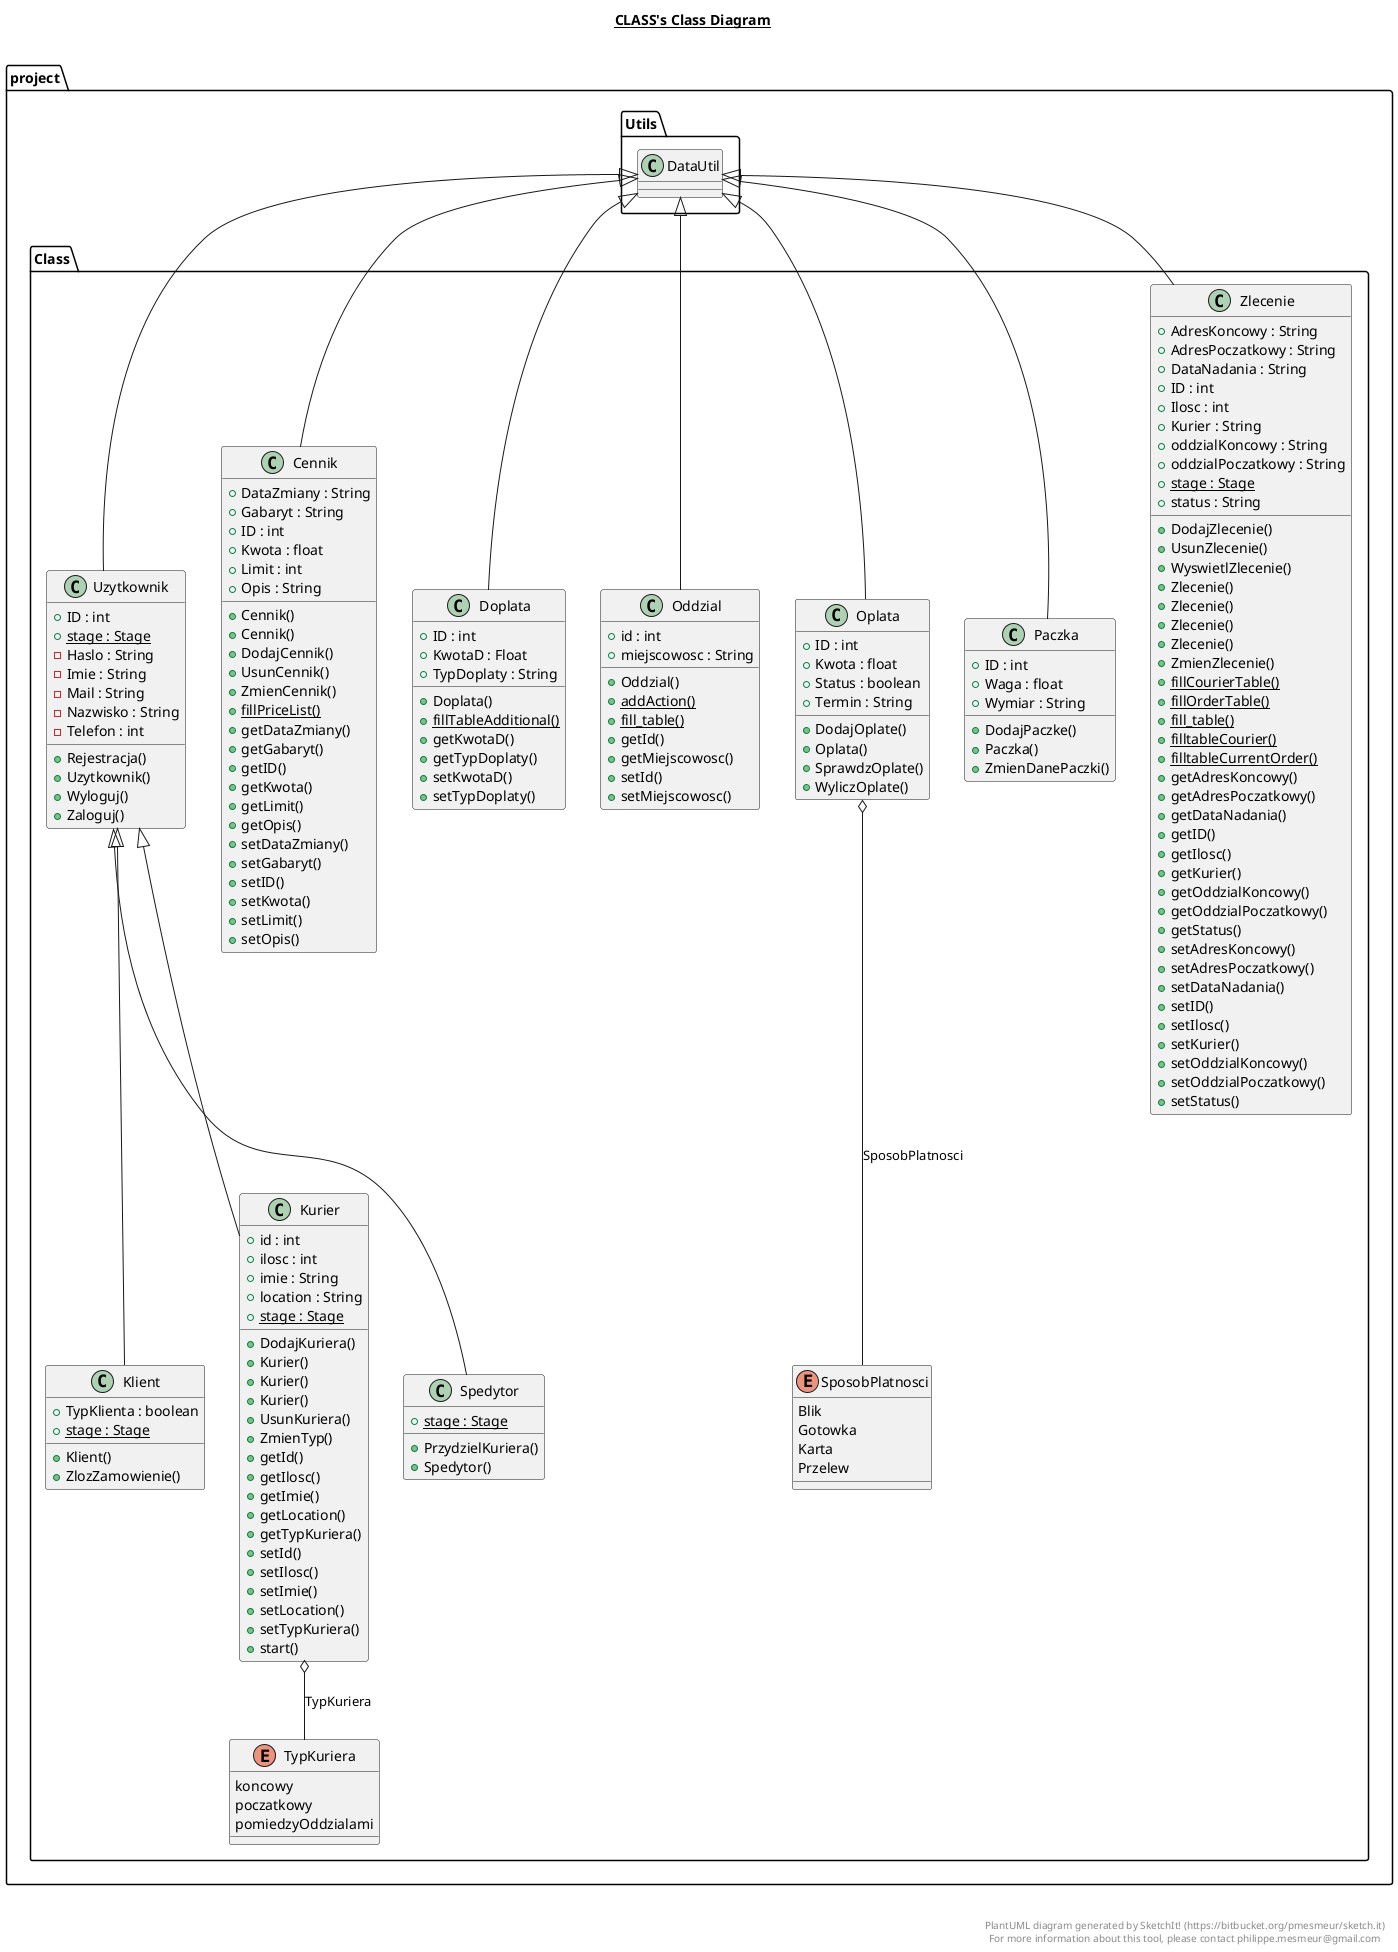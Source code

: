 @startuml

title __CLASS's Class Diagram__\n

  namespace project {
    namespace Class {
      class project.Class.Cennik {
          + DataZmiany : String
          + Gabaryt : String
          + ID : int
          + Kwota : float
          + Limit : int
          + Opis : String
          + Cennik()
          + Cennik()
          + DodajCennik()
          + UsunCennik()
          + ZmienCennik()
          {static} + fillPriceList()
          + getDataZmiany()
          + getGabaryt()
          + getID()
          + getKwota()
          + getLimit()
          + getOpis()
          + setDataZmiany()
          + setGabaryt()
          + setID()
          + setKwota()
          + setLimit()
          + setOpis()
      }
    }
  }
  

  namespace project {
    namespace Class {
      class project.Class.Doplata {
          + ID : int
          + KwotaD : Float
          + TypDoplaty : String
          + Doplata()
          {static} + fillTableAdditional()
          + getKwotaD()
          + getTypDoplaty()
          + setKwotaD()
          + setTypDoplaty()
      }
    }
  }
  

  namespace project {
    namespace Class {
      class project.Class.Klient {
          + TypKlienta : boolean
          {static} + stage : Stage
          + Klient()
          + ZlozZamowienie()
      }
    }
  }
  

  namespace project {
    namespace Class {
      class project.Class.Kurier {
          + id : int
          + ilosc : int
          + imie : String
          + location : String
          {static} + stage : Stage
          + DodajKuriera()
          + Kurier()
          + Kurier()
          + Kurier()
          + UsunKuriera()
          + ZmienTyp()
          + getId()
          + getIlosc()
          + getImie()
          + getLocation()
          + getTypKuriera()
          + setId()
          + setIlosc()
          + setImie()
          + setLocation()
          + setTypKuriera()
          + start()
      }
    }
  }
  

  namespace project {
    namespace Class {
      class project.Class.Oddzial {
          + id : int
          + miejscowosc : String
          + Oddzial()
          {static} + addAction()
          {static} + fill_table()
          + getId()
          + getMiejscowosc()
          + setId()
          + setMiejscowosc()
      }
    }
  }
  

  namespace project {
    namespace Class {
      class project.Class.Oplata {
          + ID : int
          + Kwota : float
          + Status : boolean
          + Termin : String
          + DodajOplate()
          + Oplata()
          + SprawdzOplate()
          + WyliczOplate()
      }
    }
  }
  

  namespace project {
    namespace Class {
      class project.Class.Paczka {
          + ID : int
          + Waga : float
          + Wymiar : String
          + DodajPaczke()
          + Paczka()
          + ZmienDanePaczki()
      }
    }
  }
  

  namespace project {
    namespace Class {
      class project.Class.Spedytor {
          {static} + stage : Stage
          + PrzydzielKuriera()
          + Spedytor()
      }
    }
  }
  

  namespace project {
    namespace Class {
      enum SposobPlatnosci {
        Blik
        Gotowka
        Karta
        Przelew
      }
    }
  }
  

  namespace project {
    namespace Class {
      enum TypKuriera {
        koncowy
        poczatkowy
        pomiedzyOddzialami
      }
    }
  }
  

  namespace project {
    namespace Class {
      class project.Class.Uzytkownik {
          + ID : int
          {static} + stage : Stage
          - Haslo : String
          - Imie : String
          - Mail : String
          - Nazwisko : String
          - Telefon : int
          + Rejestracja()
          + Uzytkownik()
          + Wyloguj()
          + Zaloguj()
      }
    }
  }
  

  namespace project {
    namespace Class {
      class project.Class.Zlecenie {
          + AdresKoncowy : String
          + AdresPoczatkowy : String
          + DataNadania : String
          + ID : int
          + Ilosc : int
          + Kurier : String
          + oddzialKoncowy : String
          + oddzialPoczatkowy : String
          {static} + stage : Stage
          + status : String
          + DodajZlecenie()
          + UsunZlecenie()
          + WyswietlZlecenie()
          + Zlecenie()
          + Zlecenie()
          + Zlecenie()
          + Zlecenie()
          + ZmienZlecenie()
          {static} + fillCourierTable()
          {static} + fillOrderTable()
          {static} + fill_table()
          {static} + filltableCourier()
          {static} + filltableCurrentOrder()
          + getAdresKoncowy()
          + getAdresPoczatkowy()
          + getDataNadania()
          + getID()
          + getIlosc()
          + getKurier()
          + getOddzialKoncowy()
          + getOddzialPoczatkowy()
          + getStatus()
          + setAdresKoncowy()
          + setAdresPoczatkowy()
          + setDataNadania()
          + setID()
          + setIlosc()
          + setKurier()
          + setOddzialKoncowy()
          + setOddzialPoczatkowy()
          + setStatus()
      }
    }
  }
  

  project.Class.Cennik -up-|> project.Utils.DataUtil
  project.Class.Doplata -up-|> project.Utils.DataUtil
  project.Class.Klient -up-|> project.Class.Uzytkownik
  project.Class.Kurier -up-|> project.Class.Uzytkownik
  project.Class.Kurier o-- project.Class.TypKuriera : TypKuriera
  project.Class.Oddzial -up-|> project.Utils.DataUtil
  project.Class.Oplata -up-|> project.Utils.DataUtil
  project.Class.Oplata o-- project.Class.SposobPlatnosci : SposobPlatnosci
  project.Class.Paczka -up-|> project.Utils.DataUtil
  project.Class.Spedytor -up-|> project.Class.Uzytkownik
  project.Class.Uzytkownik -up-|> project.Utils.DataUtil
  project.Class.Zlecenie -up-|> project.Utils.DataUtil


right footer


PlantUML diagram generated by SketchIt! (https://bitbucket.org/pmesmeur/sketch.it)
For more information about this tool, please contact philippe.mesmeur@gmail.com
endfooter

@enduml
